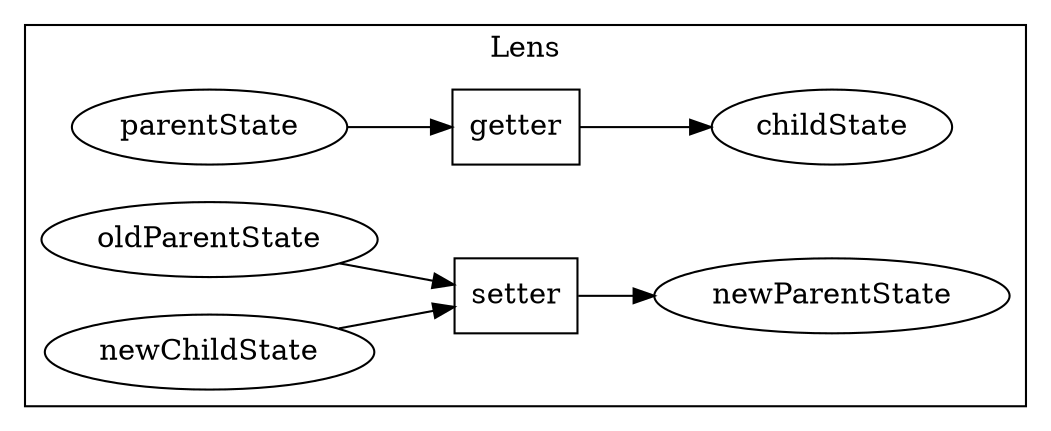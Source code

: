digraph {
  bgcolor = white;
  rankdir = LR;
  subgraph cluster_lens {
    label="Lens"
    parentState -> getter -> childState
    oldParentState -> setter -> newParentState
    newChildState -> setter
    getter, setter [shape = rectangle]
  }
}